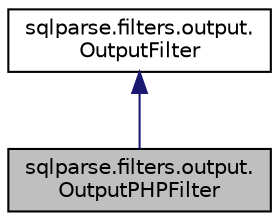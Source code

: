 digraph "sqlparse.filters.output.OutputPHPFilter"
{
 // LATEX_PDF_SIZE
  edge [fontname="Helvetica",fontsize="10",labelfontname="Helvetica",labelfontsize="10"];
  node [fontname="Helvetica",fontsize="10",shape=record];
  Node1 [label="sqlparse.filters.output.\lOutputPHPFilter",height=0.2,width=0.4,color="black", fillcolor="grey75", style="filled", fontcolor="black",tooltip=" "];
  Node2 -> Node1 [dir="back",color="midnightblue",fontsize="10",style="solid",fontname="Helvetica"];
  Node2 [label="sqlparse.filters.output.\lOutputFilter",height=0.2,width=0.4,color="black", fillcolor="white", style="filled",URL="$classsqlparse_1_1filters_1_1output_1_1_output_filter.html",tooltip=" "];
}
